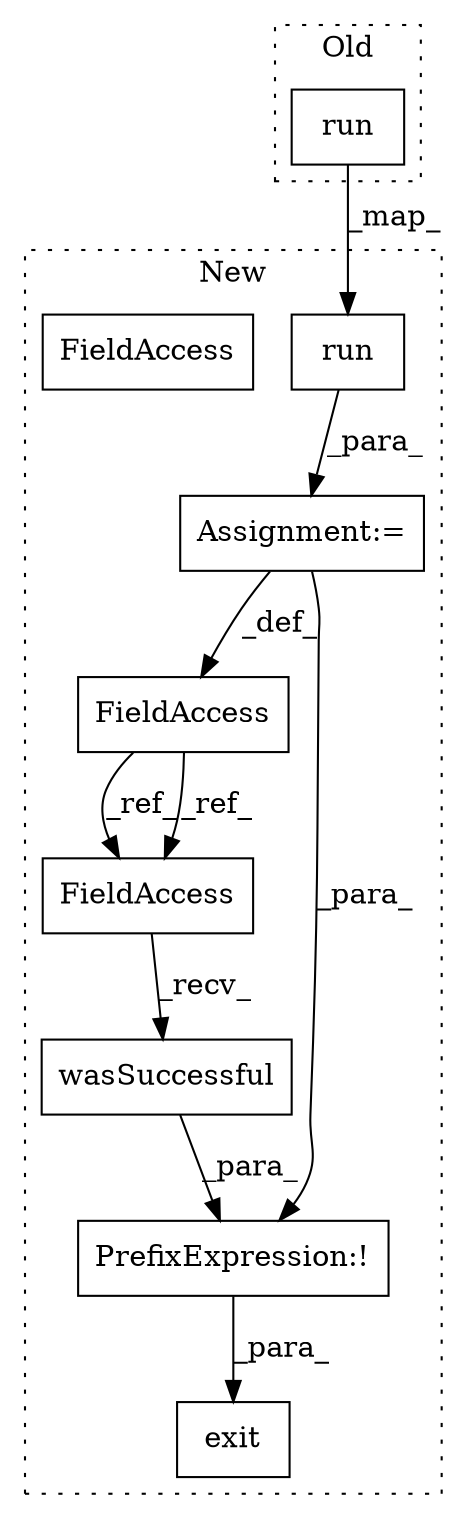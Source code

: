 digraph G {
subgraph cluster0 {
1 [label="run" a="32" s="12905,12916" l="4,1" shape="box"];
label = "Old";
style="dotted";
}
subgraph cluster1 {
2 [label="run" a="32" s="12912,12923" l="4,1" shape="box"];
3 [label="Assignment:=" a="7" s="12884" l="1" shape="box"];
4 [label="FieldAccess" a="22" s="12878" l="6" shape="box"];
5 [label="FieldAccess" a="22" s="12942" l="6" shape="box"];
6 [label="wasSuccessful" a="32" s="12949" l="15" shape="box"];
7 [label="exit" a="32" s="12936,12964" l="5,1" shape="box"];
8 [label="PrefixExpression:!" a="38" s="12941" l="1" shape="box"];
9 [label="FieldAccess" a="22" s="12942" l="6" shape="box"];
label = "New";
style="dotted";
}
1 -> 2 [label="_map_"];
2 -> 3 [label="_para_"];
3 -> 4 [label="_def_"];
3 -> 8 [label="_para_"];
4 -> 9 [label="_ref_"];
4 -> 9 [label="_ref_"];
6 -> 8 [label="_para_"];
8 -> 7 [label="_para_"];
9 -> 6 [label="_recv_"];
}